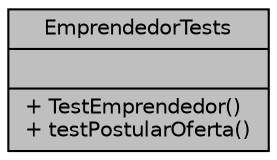 digraph "EmprendedorTests"
{
 // INTERACTIVE_SVG=YES
 // LATEX_PDF_SIZE
  edge [fontname="Helvetica",fontsize="10",labelfontname="Helvetica",labelfontsize="10"];
  node [fontname="Helvetica",fontsize="10",shape=record];
  Node1 [label="{EmprendedorTests\n||+ TestEmprendedor()\l+ testPostularOferta()\l}",height=0.2,width=0.4,color="black", fillcolor="grey75", style="filled", fontcolor="black",tooltip=" "];
}
